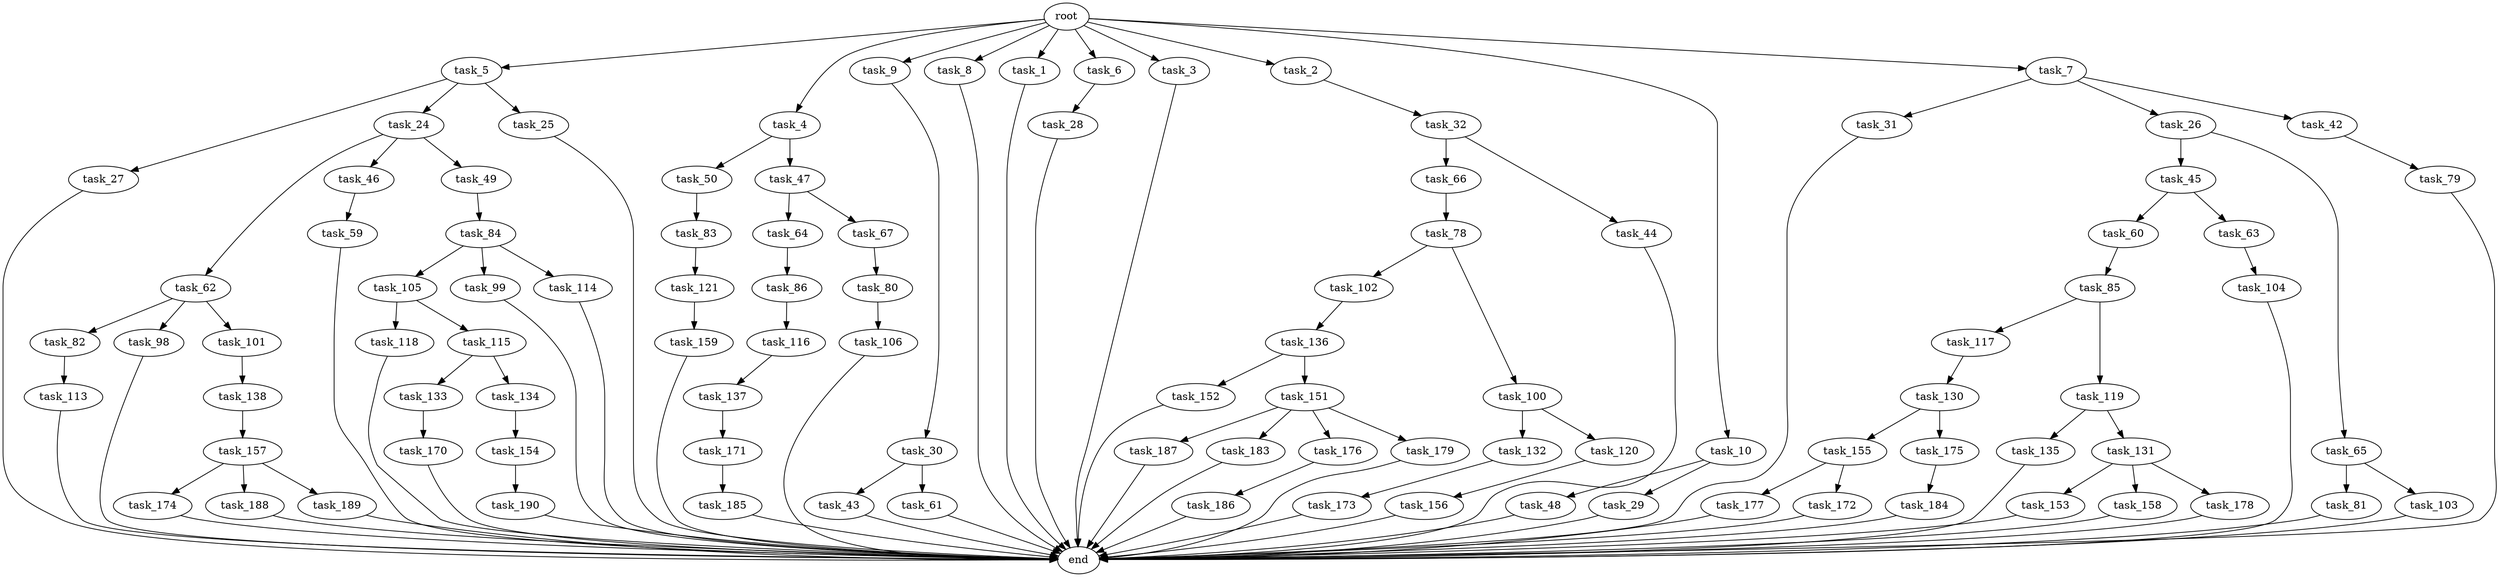 digraph G {
  task_136 [size="5497558138.880000"];
  task_27 [size="8589934592.000000"];
  task_117 [size="773094113.280000"];
  task_119 [size="773094113.280000"];
  task_83 [size="8589934592.000000"];
  task_185 [size="773094113.280000"];
  task_187 [size="343597383.680000"];
  task_66 [size="1374389534.720000"];
  task_5 [size="10.240000"];
  task_4 [size="10.240000"];
  task_121 [size="1374389534.720000"];
  task_84 [size="773094113.280000"];
  task_81 [size="1374389534.720000"];
  task_31 [size="773094113.280000"];
  task_135 [size="8589934592.000000"];
  task_26 [size="773094113.280000"];
  task_64 [size="8589934592.000000"];
  task_103 [size="1374389534.720000"];
  task_118 [size="2147483648.000000"];
  task_190 [size="343597383.680000"];
  task_116 [size="1374389534.720000"];
  task_28 [size="6957847019.520000"];
  task_102 [size="8589934592.000000"];
  task_82 [size="2147483648.000000"];
  task_9 [size="10.240000"];
  task_44 [size="1374389534.720000"];
  task_105 [size="343597383.680000"];
  task_98 [size="2147483648.000000"];
  task_183 [size="343597383.680000"];
  task_153 [size="6957847019.520000"];
  root [size="0.000000"];
  task_8 [size="10.240000"];
  task_50 [size="2147483648.000000"];
  task_86 [size="5497558138.880000"];
  task_152 [size="8589934592.000000"];
  task_80 [size="1374389534.720000"];
  task_133 [size="4209067950.080000"];
  task_1 [size="10.240000"];
  task_174 [size="6957847019.520000"];
  task_60 [size="773094113.280000"];
  task_132 [size="343597383.680000"];
  task_154 [size="343597383.680000"];
  task_188 [size="6957847019.520000"];
  task_134 [size="4209067950.080000"];
  task_158 [size="6957847019.520000"];
  task_24 [size="8589934592.000000"];
  task_85 [size="343597383.680000"];
  task_131 [size="8589934592.000000"];
  task_186 [size="6957847019.520000"];
  task_104 [size="2147483648.000000"];
  task_177 [size="343597383.680000"];
  task_106 [size="2147483648.000000"];
  task_43 [size="2147483648.000000"];
  task_63 [size="773094113.280000"];
  task_6 [size="10.240000"];
  task_173 [size="2147483648.000000"];
  task_3 [size="10.240000"];
  task_99 [size="343597383.680000"];
  end [size="0.000000"];
  task_59 [size="2147483648.000000"];
  task_170 [size="3092376453.120000"];
  task_113 [size="3092376453.120000"];
  task_176 [size="343597383.680000"];
  task_62 [size="5497558138.880000"];
  task_78 [size="3092376453.120000"];
  task_157 [size="3092376453.120000"];
  task_30 [size="2147483648.000000"];
  task_137 [size="3092376453.120000"];
  task_79 [size="773094113.280000"];
  task_48 [size="773094113.280000"];
  task_45 [size="6957847019.520000"];
  task_46 [size="5497558138.880000"];
  task_32 [size="5497558138.880000"];
  task_2 [size="10.240000"];
  task_138 [size="4209067950.080000"];
  task_25 [size="8589934592.000000"];
  task_171 [size="5497558138.880000"];
  task_156 [size="343597383.680000"];
  task_130 [size="773094113.280000"];
  task_29 [size="773094113.280000"];
  task_172 [size="343597383.680000"];
  task_184 [size="8589934592.000000"];
  task_42 [size="773094113.280000"];
  task_178 [size="6957847019.520000"];
  task_151 [size="8589934592.000000"];
  task_120 [size="343597383.680000"];
  task_155 [size="773094113.280000"];
  task_10 [size="10.240000"];
  task_65 [size="6957847019.520000"];
  task_67 [size="8589934592.000000"];
  task_7 [size="10.240000"];
  task_189 [size="6957847019.520000"];
  task_115 [size="2147483648.000000"];
  task_49 [size="5497558138.880000"];
  task_47 [size="2147483648.000000"];
  task_100 [size="8589934592.000000"];
  task_61 [size="2147483648.000000"];
  task_179 [size="343597383.680000"];
  task_101 [size="2147483648.000000"];
  task_114 [size="343597383.680000"];
  task_159 [size="2147483648.000000"];
  task_175 [size="773094113.280000"];

  task_136 -> task_152 [size="838860800.000000"];
  task_136 -> task_151 [size="838860800.000000"];
  task_27 -> end [size="1.000000"];
  task_117 -> task_130 [size="75497472.000000"];
  task_119 -> task_135 [size="838860800.000000"];
  task_119 -> task_131 [size="838860800.000000"];
  task_83 -> task_121 [size="134217728.000000"];
  task_185 -> end [size="1.000000"];
  task_187 -> end [size="1.000000"];
  task_66 -> task_78 [size="301989888.000000"];
  task_5 -> task_24 [size="838860800.000000"];
  task_5 -> task_27 [size="838860800.000000"];
  task_5 -> task_25 [size="838860800.000000"];
  task_4 -> task_47 [size="209715200.000000"];
  task_4 -> task_50 [size="209715200.000000"];
  task_121 -> task_159 [size="209715200.000000"];
  task_84 -> task_114 [size="33554432.000000"];
  task_84 -> task_99 [size="33554432.000000"];
  task_84 -> task_105 [size="33554432.000000"];
  task_81 -> end [size="1.000000"];
  task_31 -> end [size="1.000000"];
  task_135 -> end [size="1.000000"];
  task_26 -> task_45 [size="679477248.000000"];
  task_26 -> task_65 [size="679477248.000000"];
  task_64 -> task_86 [size="536870912.000000"];
  task_103 -> end [size="1.000000"];
  task_118 -> end [size="1.000000"];
  task_190 -> end [size="1.000000"];
  task_116 -> task_137 [size="301989888.000000"];
  task_28 -> end [size="1.000000"];
  task_102 -> task_136 [size="536870912.000000"];
  task_82 -> task_113 [size="301989888.000000"];
  task_9 -> task_30 [size="209715200.000000"];
  task_44 -> end [size="1.000000"];
  task_105 -> task_118 [size="209715200.000000"];
  task_105 -> task_115 [size="209715200.000000"];
  task_98 -> end [size="1.000000"];
  task_183 -> end [size="1.000000"];
  task_153 -> end [size="1.000000"];
  root -> task_8 [size="1.000000"];
  root -> task_10 [size="1.000000"];
  root -> task_2 [size="1.000000"];
  root -> task_5 [size="1.000000"];
  root -> task_4 [size="1.000000"];
  root -> task_9 [size="1.000000"];
  root -> task_1 [size="1.000000"];
  root -> task_7 [size="1.000000"];
  root -> task_6 [size="1.000000"];
  root -> task_3 [size="1.000000"];
  task_8 -> end [size="1.000000"];
  task_50 -> task_83 [size="838860800.000000"];
  task_86 -> task_116 [size="134217728.000000"];
  task_152 -> end [size="1.000000"];
  task_80 -> task_106 [size="209715200.000000"];
  task_133 -> task_170 [size="301989888.000000"];
  task_1 -> end [size="1.000000"];
  task_174 -> end [size="1.000000"];
  task_60 -> task_85 [size="33554432.000000"];
  task_132 -> task_173 [size="209715200.000000"];
  task_154 -> task_190 [size="33554432.000000"];
  task_188 -> end [size="1.000000"];
  task_134 -> task_154 [size="33554432.000000"];
  task_158 -> end [size="1.000000"];
  task_24 -> task_49 [size="536870912.000000"];
  task_24 -> task_46 [size="536870912.000000"];
  task_24 -> task_62 [size="536870912.000000"];
  task_85 -> task_117 [size="75497472.000000"];
  task_85 -> task_119 [size="75497472.000000"];
  task_131 -> task_158 [size="679477248.000000"];
  task_131 -> task_178 [size="679477248.000000"];
  task_131 -> task_153 [size="679477248.000000"];
  task_186 -> end [size="1.000000"];
  task_104 -> end [size="1.000000"];
  task_177 -> end [size="1.000000"];
  task_106 -> end [size="1.000000"];
  task_43 -> end [size="1.000000"];
  task_63 -> task_104 [size="209715200.000000"];
  task_6 -> task_28 [size="679477248.000000"];
  task_173 -> end [size="1.000000"];
  task_3 -> end [size="1.000000"];
  task_99 -> end [size="1.000000"];
  task_59 -> end [size="1.000000"];
  task_170 -> end [size="1.000000"];
  task_113 -> end [size="1.000000"];
  task_176 -> task_186 [size="679477248.000000"];
  task_62 -> task_98 [size="209715200.000000"];
  task_62 -> task_82 [size="209715200.000000"];
  task_62 -> task_101 [size="209715200.000000"];
  task_78 -> task_100 [size="838860800.000000"];
  task_78 -> task_102 [size="838860800.000000"];
  task_157 -> task_188 [size="679477248.000000"];
  task_157 -> task_189 [size="679477248.000000"];
  task_157 -> task_174 [size="679477248.000000"];
  task_30 -> task_61 [size="209715200.000000"];
  task_30 -> task_43 [size="209715200.000000"];
  task_137 -> task_171 [size="536870912.000000"];
  task_79 -> end [size="1.000000"];
  task_48 -> end [size="1.000000"];
  task_45 -> task_60 [size="75497472.000000"];
  task_45 -> task_63 [size="75497472.000000"];
  task_46 -> task_59 [size="209715200.000000"];
  task_32 -> task_44 [size="134217728.000000"];
  task_32 -> task_66 [size="134217728.000000"];
  task_2 -> task_32 [size="536870912.000000"];
  task_138 -> task_157 [size="301989888.000000"];
  task_25 -> end [size="1.000000"];
  task_171 -> task_185 [size="75497472.000000"];
  task_156 -> end [size="1.000000"];
  task_130 -> task_155 [size="75497472.000000"];
  task_130 -> task_175 [size="75497472.000000"];
  task_29 -> end [size="1.000000"];
  task_172 -> end [size="1.000000"];
  task_184 -> end [size="1.000000"];
  task_42 -> task_79 [size="75497472.000000"];
  task_178 -> end [size="1.000000"];
  task_151 -> task_179 [size="33554432.000000"];
  task_151 -> task_183 [size="33554432.000000"];
  task_151 -> task_176 [size="33554432.000000"];
  task_151 -> task_187 [size="33554432.000000"];
  task_120 -> task_156 [size="33554432.000000"];
  task_155 -> task_177 [size="33554432.000000"];
  task_155 -> task_172 [size="33554432.000000"];
  task_10 -> task_29 [size="75497472.000000"];
  task_10 -> task_48 [size="75497472.000000"];
  task_65 -> task_81 [size="134217728.000000"];
  task_65 -> task_103 [size="134217728.000000"];
  task_67 -> task_80 [size="134217728.000000"];
  task_7 -> task_31 [size="75497472.000000"];
  task_7 -> task_42 [size="75497472.000000"];
  task_7 -> task_26 [size="75497472.000000"];
  task_189 -> end [size="1.000000"];
  task_115 -> task_133 [size="411041792.000000"];
  task_115 -> task_134 [size="411041792.000000"];
  task_49 -> task_84 [size="75497472.000000"];
  task_47 -> task_64 [size="838860800.000000"];
  task_47 -> task_67 [size="838860800.000000"];
  task_100 -> task_120 [size="33554432.000000"];
  task_100 -> task_132 [size="33554432.000000"];
  task_61 -> end [size="1.000000"];
  task_179 -> end [size="1.000000"];
  task_101 -> task_138 [size="411041792.000000"];
  task_114 -> end [size="1.000000"];
  task_159 -> end [size="1.000000"];
  task_175 -> task_184 [size="838860800.000000"];
}
